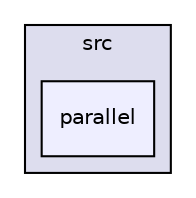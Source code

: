 digraph "/home/lwz/libmesh/src/parallel" {
  compound=true
  node [ fontsize="10", fontname="Helvetica"];
  edge [ labelfontsize="10", labelfontname="Helvetica"];
  subgraph clusterdir_b67bea1992da7c14177dd4764c9b03c0 {
    graph [ bgcolor="#ddddee", pencolor="black", label="src" fontname="Helvetica", fontsize="10", URL="dir_b67bea1992da7c14177dd4764c9b03c0.html"]
  dir_fbfaffe73f2c6284e33a5381beeb793d [shape=box, label="parallel", style="filled", fillcolor="#eeeeff", pencolor="black", URL="dir_fbfaffe73f2c6284e33a5381beeb793d.html"];
  }
}
